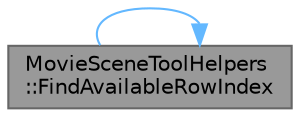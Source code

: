 digraph "MovieSceneToolHelpers::FindAvailableRowIndex"
{
 // INTERACTIVE_SVG=YES
 // LATEX_PDF_SIZE
  bgcolor="transparent";
  edge [fontname=Helvetica,fontsize=10,labelfontname=Helvetica,labelfontsize=10];
  node [fontname=Helvetica,fontsize=10,shape=box,height=0.2,width=0.4];
  rankdir="LR";
  Node1 [id="Node000001",label="MovieSceneToolHelpers\l::FindAvailableRowIndex",height=0.2,width=0.4,color="gray40", fillcolor="grey60", style="filled", fontcolor="black",tooltip="Get the next available row index for the section so that it doesn't overlap any other sections in tim..."];
  Node1 -> Node1 [id="edge1_Node000001_Node000001",color="steelblue1",style="solid",tooltip=" "];
}
